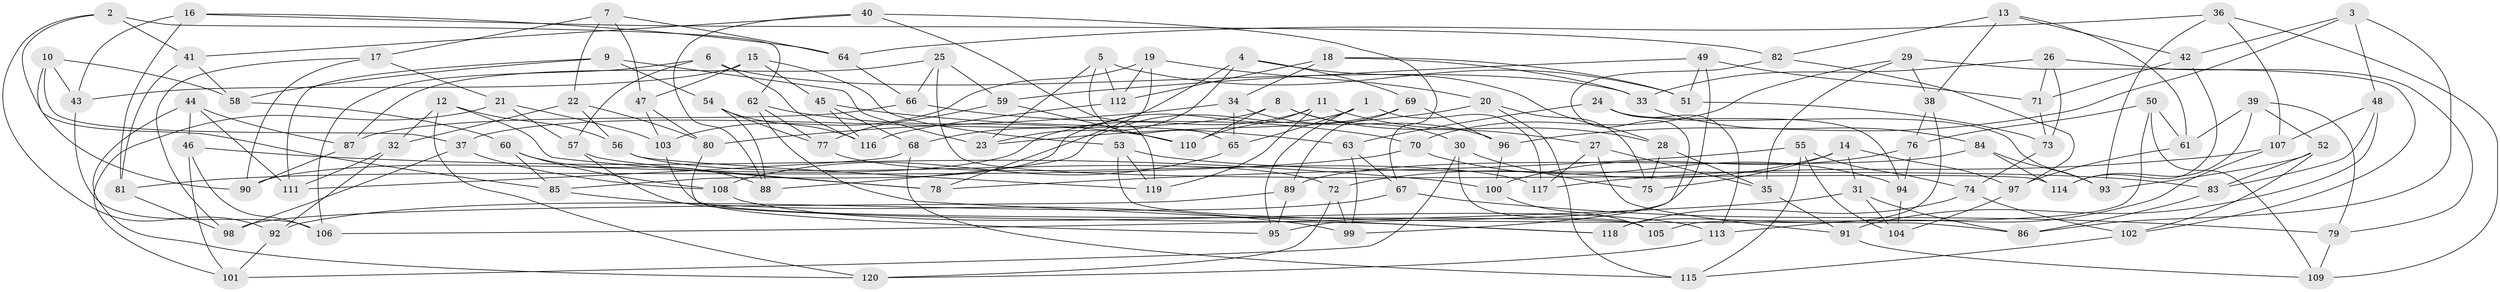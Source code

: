 // Generated by graph-tools (version 1.1) at 2025/57/03/09/25 04:57:55]
// undirected, 120 vertices, 240 edges
graph export_dot {
graph [start="1"]
  node [color=gray90,style=filled];
  1;
  2;
  3;
  4;
  5;
  6;
  7;
  8;
  9;
  10;
  11;
  12;
  13;
  14;
  15;
  16;
  17;
  18;
  19;
  20;
  21;
  22;
  23;
  24;
  25;
  26;
  27;
  28;
  29;
  30;
  31;
  32;
  33;
  34;
  35;
  36;
  37;
  38;
  39;
  40;
  41;
  42;
  43;
  44;
  45;
  46;
  47;
  48;
  49;
  50;
  51;
  52;
  53;
  54;
  55;
  56;
  57;
  58;
  59;
  60;
  61;
  62;
  63;
  64;
  65;
  66;
  67;
  68;
  69;
  70;
  71;
  72;
  73;
  74;
  75;
  76;
  77;
  78;
  79;
  80;
  81;
  82;
  83;
  84;
  85;
  86;
  87;
  88;
  89;
  90;
  91;
  92;
  93;
  94;
  95;
  96;
  97;
  98;
  99;
  100;
  101;
  102;
  103;
  104;
  105;
  106;
  107;
  108;
  109;
  110;
  111;
  112;
  113;
  114;
  115;
  116;
  117;
  118;
  119;
  120;
  1 -- 85;
  1 -- 65;
  1 -- 117;
  1 -- 95;
  2 -- 85;
  2 -- 41;
  2 -- 62;
  2 -- 92;
  3 -- 48;
  3 -- 86;
  3 -- 96;
  3 -- 42;
  4 -- 69;
  4 -- 68;
  4 -- 23;
  4 -- 28;
  5 -- 23;
  5 -- 51;
  5 -- 65;
  5 -- 112;
  6 -- 106;
  6 -- 33;
  6 -- 116;
  6 -- 57;
  7 -- 64;
  7 -- 22;
  7 -- 47;
  7 -- 17;
  8 -- 27;
  8 -- 110;
  8 -- 30;
  8 -- 37;
  9 -- 54;
  9 -- 111;
  9 -- 58;
  9 -- 23;
  10 -- 43;
  10 -- 58;
  10 -- 90;
  10 -- 37;
  11 -- 28;
  11 -- 119;
  11 -- 90;
  11 -- 110;
  12 -- 78;
  12 -- 120;
  12 -- 56;
  12 -- 32;
  13 -- 42;
  13 -- 82;
  13 -- 61;
  13 -- 38;
  14 -- 75;
  14 -- 31;
  14 -- 72;
  14 -- 97;
  15 -- 45;
  15 -- 47;
  15 -- 53;
  15 -- 43;
  16 -- 81;
  16 -- 43;
  16 -- 64;
  16 -- 82;
  17 -- 90;
  17 -- 98;
  17 -- 21;
  18 -- 34;
  18 -- 112;
  18 -- 33;
  18 -- 51;
  19 -- 20;
  19 -- 78;
  19 -- 103;
  19 -- 112;
  20 -- 75;
  20 -- 115;
  20 -- 23;
  21 -- 57;
  21 -- 103;
  21 -- 101;
  22 -- 56;
  22 -- 32;
  22 -- 80;
  24 -- 93;
  24 -- 63;
  24 -- 113;
  24 -- 94;
  25 -- 66;
  25 -- 114;
  25 -- 59;
  25 -- 87;
  26 -- 73;
  26 -- 79;
  26 -- 71;
  26 -- 33;
  27 -- 91;
  27 -- 117;
  27 -- 35;
  28 -- 75;
  28 -- 35;
  29 -- 70;
  29 -- 35;
  29 -- 38;
  29 -- 102;
  30 -- 101;
  30 -- 105;
  30 -- 75;
  31 -- 104;
  31 -- 86;
  31 -- 106;
  32 -- 111;
  32 -- 92;
  33 -- 84;
  34 -- 96;
  34 -- 80;
  34 -- 65;
  35 -- 91;
  36 -- 107;
  36 -- 64;
  36 -- 109;
  36 -- 93;
  37 -- 98;
  37 -- 108;
  38 -- 76;
  38 -- 118;
  39 -- 114;
  39 -- 79;
  39 -- 52;
  39 -- 61;
  40 -- 67;
  40 -- 88;
  40 -- 41;
  40 -- 119;
  41 -- 58;
  41 -- 81;
  42 -- 114;
  42 -- 71;
  43 -- 106;
  44 -- 111;
  44 -- 46;
  44 -- 120;
  44 -- 87;
  45 -- 63;
  45 -- 116;
  45 -- 68;
  46 -- 106;
  46 -- 100;
  46 -- 101;
  47 -- 80;
  47 -- 103;
  48 -- 83;
  48 -- 91;
  48 -- 107;
  49 -- 51;
  49 -- 95;
  49 -- 59;
  49 -- 71;
  50 -- 109;
  50 -- 76;
  50 -- 105;
  50 -- 61;
  51 -- 73;
  52 -- 102;
  52 -- 93;
  52 -- 83;
  53 -- 83;
  53 -- 86;
  53 -- 119;
  54 -- 88;
  54 -- 77;
  54 -- 116;
  55 -- 78;
  55 -- 74;
  55 -- 115;
  55 -- 104;
  56 -- 72;
  56 -- 119;
  57 -- 78;
  57 -- 118;
  58 -- 60;
  59 -- 110;
  59 -- 77;
  60 -- 108;
  60 -- 85;
  60 -- 88;
  61 -- 97;
  62 -- 118;
  62 -- 77;
  62 -- 110;
  63 -- 67;
  63 -- 99;
  64 -- 66;
  65 -- 108;
  66 -- 70;
  66 -- 87;
  67 -- 92;
  67 -- 79;
  68 -- 111;
  68 -- 115;
  69 -- 89;
  69 -- 88;
  69 -- 96;
  70 -- 94;
  70 -- 81;
  71 -- 73;
  72 -- 99;
  72 -- 120;
  73 -- 74;
  74 -- 102;
  74 -- 118;
  76 -- 100;
  76 -- 94;
  77 -- 117;
  79 -- 109;
  80 -- 95;
  81 -- 98;
  82 -- 99;
  82 -- 97;
  83 -- 86;
  84 -- 89;
  84 -- 114;
  84 -- 93;
  85 -- 99;
  87 -- 90;
  89 -- 98;
  89 -- 95;
  91 -- 109;
  92 -- 101;
  94 -- 104;
  96 -- 100;
  97 -- 104;
  100 -- 105;
  102 -- 115;
  103 -- 105;
  107 -- 113;
  107 -- 117;
  108 -- 113;
  112 -- 116;
  113 -- 120;
}
